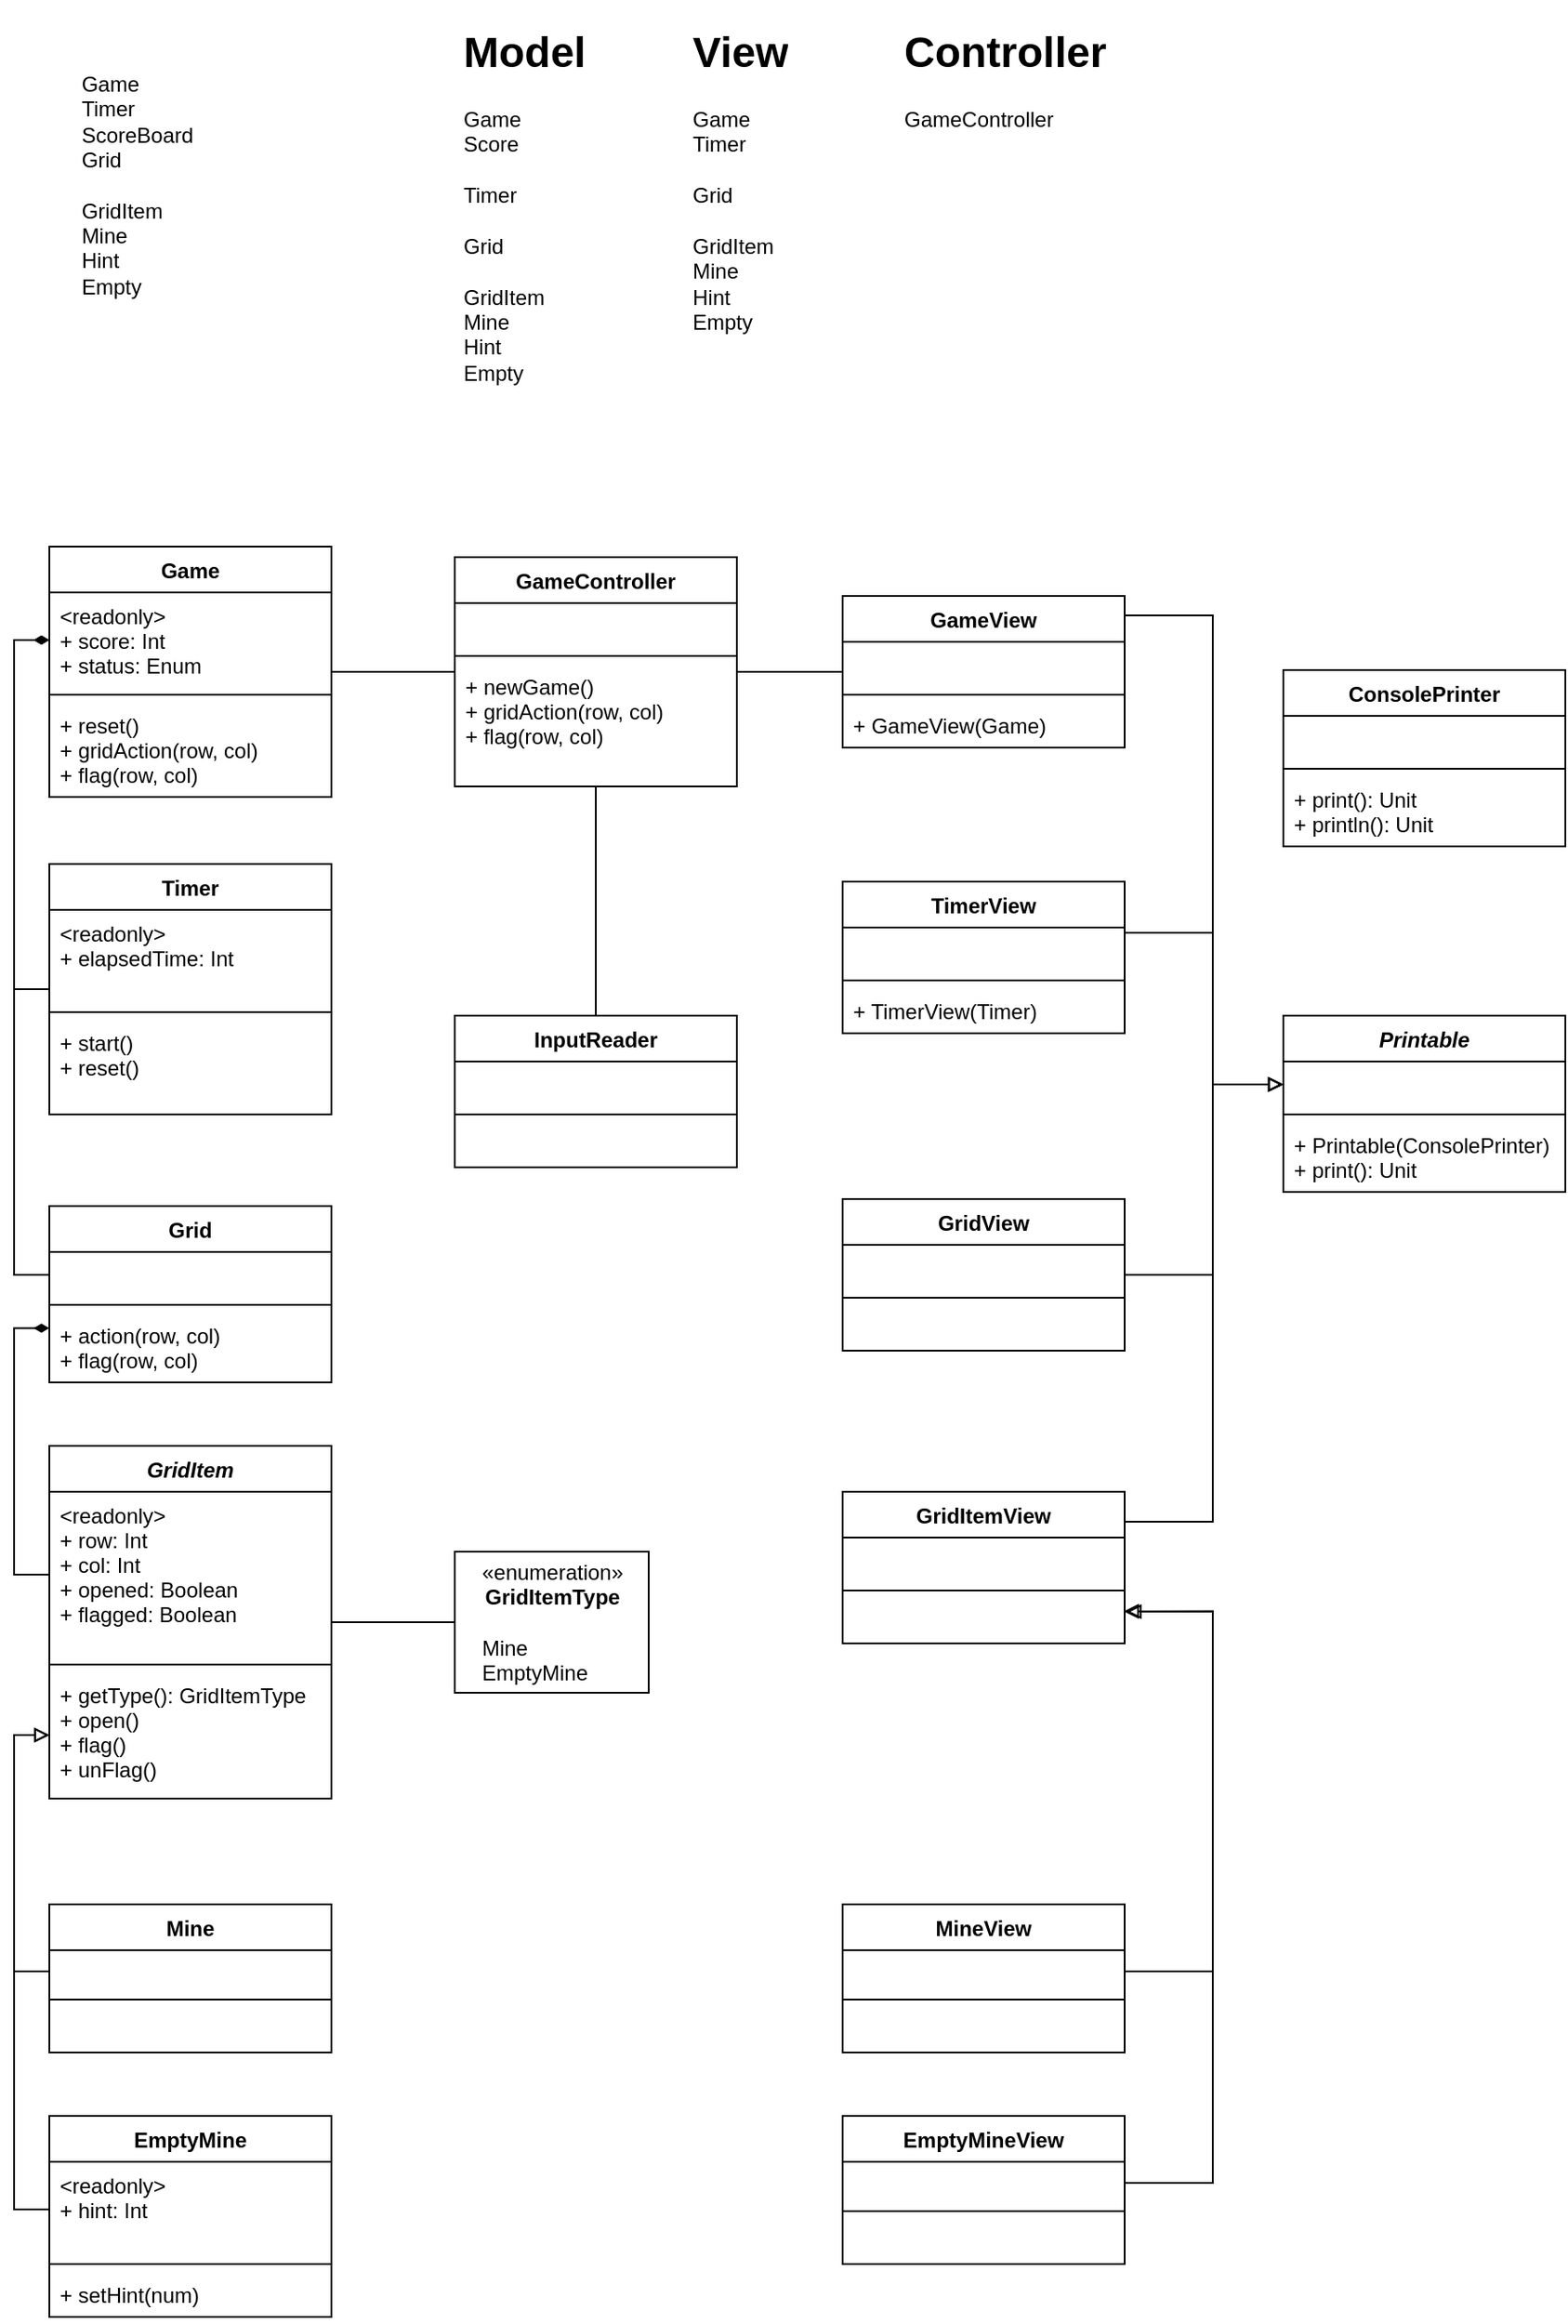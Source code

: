 <mxfile version="14.1.8" type="device"><diagram id="C5RBs43oDa-KdzZeNtuy" name="Page-1"><mxGraphModel dx="475" dy="287" grid="1" gridSize="10" guides="1" tooltips="1" connect="1" arrows="1" fold="1" page="1" pageScale="1" pageWidth="827" pageHeight="1169" math="0" shadow="0"><root><mxCell id="WIyWlLk6GJQsqaUBKTNV-0"/><mxCell id="WIyWlLk6GJQsqaUBKTNV-1" parent="WIyWlLk6GJQsqaUBKTNV-0"/><mxCell id="iQC2p1qZaE9Gh_oMtSHj-0" value="&lt;h1&gt;Model&lt;/h1&gt;&lt;div&gt;Game&lt;/div&gt;&lt;div&gt;Score&lt;/div&gt;&lt;div&gt;&lt;br&gt;&lt;/div&gt;&lt;div&gt;Timer&lt;/div&gt;&lt;div&gt;&lt;br&gt;&lt;/div&gt;&lt;div&gt;Grid&lt;/div&gt;&lt;div&gt;&lt;br&gt;&lt;/div&gt;&lt;div&gt;GridItem&lt;/div&gt;&lt;div&gt;Mine&lt;/div&gt;&lt;div&gt;Hint&lt;/div&gt;&lt;div&gt;Empty&lt;/div&gt;" style="text;html=1;strokeColor=none;fillColor=none;spacing=5;spacingTop=-20;whiteSpace=wrap;overflow=hidden;rounded=0;" vertex="1" parent="WIyWlLk6GJQsqaUBKTNV-1"><mxGeometry x="320" y="80" width="130" height="230" as="geometry"/></mxCell><mxCell id="iQC2p1qZaE9Gh_oMtSHj-1" value="&lt;div style=&quot;text-align: left&quot;&gt;Game&lt;/div&gt;&lt;div style=&quot;text-align: left&quot;&gt;Timer&lt;/div&gt;&lt;div style=&quot;text-align: left&quot;&gt;ScoreBoard&lt;/div&gt;&lt;div style=&quot;text-align: left&quot;&gt;Grid&lt;/div&gt;&lt;div style=&quot;text-align: left&quot;&gt;&lt;br&gt;&lt;/div&gt;&lt;div style=&quot;text-align: left&quot;&gt;GridItem&lt;/div&gt;&lt;div style=&quot;text-align: left&quot;&gt;Mine&lt;/div&gt;&lt;div style=&quot;text-align: left&quot;&gt;Hint&lt;/div&gt;&lt;div style=&quot;text-align: left&quot;&gt;Empty&lt;/div&gt;" style="text;html=1;strokeColor=none;fillColor=none;align=center;verticalAlign=middle;whiteSpace=wrap;rounded=0;" vertex="1" parent="WIyWlLk6GJQsqaUBKTNV-1"><mxGeometry x="80" y="80" width="120" height="190" as="geometry"/></mxCell><mxCell id="iQC2p1qZaE9Gh_oMtSHj-2" value="&lt;h1&gt;View&lt;/h1&gt;&lt;div&gt;Game&lt;/div&gt;&lt;div&gt;Timer&lt;/div&gt;&lt;div&gt;&lt;br&gt;&lt;/div&gt;&lt;div&gt;Grid&lt;/div&gt;&lt;div&gt;&lt;br&gt;&lt;/div&gt;&lt;div&gt;GridItem&lt;/div&gt;&lt;div&gt;Mine&lt;/div&gt;&lt;div&gt;Hint&lt;/div&gt;&lt;div&gt;Empty&lt;/div&gt;" style="text;html=1;strokeColor=none;fillColor=none;spacing=5;spacingTop=-20;whiteSpace=wrap;overflow=hidden;rounded=0;" vertex="1" parent="WIyWlLk6GJQsqaUBKTNV-1"><mxGeometry x="450" y="80" width="130" height="200" as="geometry"/></mxCell><mxCell id="iQC2p1qZaE9Gh_oMtSHj-3" value="&lt;h1&gt;Controller&lt;/h1&gt;&lt;div&gt;GameController&lt;/div&gt;" style="text;html=1;strokeColor=none;fillColor=none;spacing=5;spacingTop=-20;whiteSpace=wrap;overflow=hidden;rounded=0;" vertex="1" parent="WIyWlLk6GJQsqaUBKTNV-1"><mxGeometry x="570" y="80" width="130" height="120" as="geometry"/></mxCell><mxCell id="iQC2p1qZaE9Gh_oMtSHj-4" value="Game" style="swimlane;fontStyle=1;align=center;verticalAlign=top;childLayout=stackLayout;horizontal=1;startSize=26;horizontalStack=0;resizeParent=1;resizeParentMax=0;resizeLast=0;collapsible=1;marginBottom=0;" vertex="1" parent="WIyWlLk6GJQsqaUBKTNV-1"><mxGeometry x="90" y="380" width="160" height="142" as="geometry"/></mxCell><mxCell id="iQC2p1qZaE9Gh_oMtSHj-5" value="&lt;readonly&gt;&#10;+ score: Int&#10;+ status: Enum" style="text;strokeColor=none;fillColor=none;align=left;verticalAlign=top;spacingLeft=4;spacingRight=4;overflow=hidden;rotatable=0;points=[[0,0.5],[1,0.5]];portConstraint=eastwest;" vertex="1" parent="iQC2p1qZaE9Gh_oMtSHj-4"><mxGeometry y="26" width="160" height="54" as="geometry"/></mxCell><mxCell id="iQC2p1qZaE9Gh_oMtSHj-6" value="" style="line;strokeWidth=1;fillColor=none;align=left;verticalAlign=middle;spacingTop=-1;spacingLeft=3;spacingRight=3;rotatable=0;labelPosition=right;points=[];portConstraint=eastwest;" vertex="1" parent="iQC2p1qZaE9Gh_oMtSHj-4"><mxGeometry y="80" width="160" height="8" as="geometry"/></mxCell><mxCell id="iQC2p1qZaE9Gh_oMtSHj-7" value="+ reset()&#10;+ gridAction(row, col)&#10;+ flag(row, col)" style="text;strokeColor=none;fillColor=none;align=left;verticalAlign=top;spacingLeft=4;spacingRight=4;overflow=hidden;rotatable=0;points=[[0,0.5],[1,0.5]];portConstraint=eastwest;" vertex="1" parent="iQC2p1qZaE9Gh_oMtSHj-4"><mxGeometry y="88" width="160" height="54" as="geometry"/></mxCell><mxCell id="iQC2p1qZaE9Gh_oMtSHj-72" style="edgeStyle=orthogonalEdgeStyle;rounded=0;orthogonalLoop=1;jettySize=auto;html=1;entryX=0;entryY=0.5;entryDx=0;entryDy=0;endArrow=diamondThin;endFill=1;" edge="1" parent="WIyWlLk6GJQsqaUBKTNV-1" source="iQC2p1qZaE9Gh_oMtSHj-12" target="iQC2p1qZaE9Gh_oMtSHj-5"><mxGeometry relative="1" as="geometry"><Array as="points"><mxPoint x="70" y="631"/><mxPoint x="70" y="433"/></Array></mxGeometry></mxCell><mxCell id="iQC2p1qZaE9Gh_oMtSHj-12" value="Timer" style="swimlane;fontStyle=1;align=center;verticalAlign=top;childLayout=stackLayout;horizontal=1;startSize=26;horizontalStack=0;resizeParent=1;resizeParentMax=0;resizeLast=0;collapsible=1;marginBottom=0;" vertex="1" parent="WIyWlLk6GJQsqaUBKTNV-1"><mxGeometry x="90" y="560" width="160" height="142" as="geometry"/></mxCell><mxCell id="iQC2p1qZaE9Gh_oMtSHj-13" value="&lt;readonly&gt;&#10;+ elapsedTime: Int" style="text;strokeColor=none;fillColor=none;align=left;verticalAlign=top;spacingLeft=4;spacingRight=4;overflow=hidden;rotatable=0;points=[[0,0.5],[1,0.5]];portConstraint=eastwest;" vertex="1" parent="iQC2p1qZaE9Gh_oMtSHj-12"><mxGeometry y="26" width="160" height="54" as="geometry"/></mxCell><mxCell id="iQC2p1qZaE9Gh_oMtSHj-14" value="" style="line;strokeWidth=1;fillColor=none;align=left;verticalAlign=middle;spacingTop=-1;spacingLeft=3;spacingRight=3;rotatable=0;labelPosition=right;points=[];portConstraint=eastwest;" vertex="1" parent="iQC2p1qZaE9Gh_oMtSHj-12"><mxGeometry y="80" width="160" height="8" as="geometry"/></mxCell><mxCell id="iQC2p1qZaE9Gh_oMtSHj-15" value="+ start()&#10;+ reset()" style="text;strokeColor=none;fillColor=none;align=left;verticalAlign=top;spacingLeft=4;spacingRight=4;overflow=hidden;rotatable=0;points=[[0,0.5],[1,0.5]];portConstraint=eastwest;" vertex="1" parent="iQC2p1qZaE9Gh_oMtSHj-12"><mxGeometry y="88" width="160" height="54" as="geometry"/></mxCell><mxCell id="iQC2p1qZaE9Gh_oMtSHj-26" value="GridItem" style="swimlane;fontStyle=3;align=center;verticalAlign=top;childLayout=stackLayout;horizontal=1;startSize=26;horizontalStack=0;resizeParent=1;resizeParentMax=0;resizeLast=0;collapsible=1;marginBottom=0;" vertex="1" parent="WIyWlLk6GJQsqaUBKTNV-1"><mxGeometry x="90" y="890" width="160" height="200" as="geometry"/></mxCell><mxCell id="iQC2p1qZaE9Gh_oMtSHj-27" value="&lt;readonly&gt;&#10;+ row: Int&#10;+ col: Int&#10;+ opened: Boolean&#10;+ flagged: Boolean" style="text;strokeColor=none;fillColor=none;align=left;verticalAlign=top;spacingLeft=4;spacingRight=4;overflow=hidden;rotatable=0;points=[[0,0.5],[1,0.5]];portConstraint=eastwest;" vertex="1" parent="iQC2p1qZaE9Gh_oMtSHj-26"><mxGeometry y="26" width="160" height="94" as="geometry"/></mxCell><mxCell id="iQC2p1qZaE9Gh_oMtSHj-28" value="" style="line;strokeWidth=1;fillColor=none;align=left;verticalAlign=middle;spacingTop=-1;spacingLeft=3;spacingRight=3;rotatable=0;labelPosition=right;points=[];portConstraint=eastwest;" vertex="1" parent="iQC2p1qZaE9Gh_oMtSHj-26"><mxGeometry y="120" width="160" height="8" as="geometry"/></mxCell><mxCell id="iQC2p1qZaE9Gh_oMtSHj-29" value="+ getType(): GridItemType&#10;+ open()&#10;+ flag()&#10;+ unFlag()&#10;" style="text;strokeColor=none;fillColor=none;align=left;verticalAlign=top;spacingLeft=4;spacingRight=4;overflow=hidden;rotatable=0;points=[[0,0.5],[1,0.5]];portConstraint=eastwest;" vertex="1" parent="iQC2p1qZaE9Gh_oMtSHj-26"><mxGeometry y="128" width="160" height="72" as="geometry"/></mxCell><mxCell id="iQC2p1qZaE9Gh_oMtSHj-32" value="Grid" style="swimlane;fontStyle=1;align=center;verticalAlign=top;childLayout=stackLayout;horizontal=1;startSize=26;horizontalStack=0;resizeParent=1;resizeParentMax=0;resizeLast=0;collapsible=1;marginBottom=0;" vertex="1" parent="WIyWlLk6GJQsqaUBKTNV-1"><mxGeometry x="90" y="754" width="160" height="100" as="geometry"/></mxCell><mxCell id="iQC2p1qZaE9Gh_oMtSHj-33" value=" " style="text;strokeColor=none;fillColor=none;align=left;verticalAlign=top;spacingLeft=4;spacingRight=4;overflow=hidden;rotatable=0;points=[[0,0.5],[1,0.5]];portConstraint=eastwest;" vertex="1" parent="iQC2p1qZaE9Gh_oMtSHj-32"><mxGeometry y="26" width="160" height="26" as="geometry"/></mxCell><mxCell id="iQC2p1qZaE9Gh_oMtSHj-34" value="" style="line;strokeWidth=1;fillColor=none;align=left;verticalAlign=middle;spacingTop=-1;spacingLeft=3;spacingRight=3;rotatable=0;labelPosition=right;points=[];portConstraint=eastwest;" vertex="1" parent="iQC2p1qZaE9Gh_oMtSHj-32"><mxGeometry y="52" width="160" height="8" as="geometry"/></mxCell><mxCell id="iQC2p1qZaE9Gh_oMtSHj-35" value="+ action(row, col)&#10;+ flag(row, col)" style="text;strokeColor=none;fillColor=none;align=left;verticalAlign=top;spacingLeft=4;spacingRight=4;overflow=hidden;rotatable=0;points=[[0,0.5],[1,0.5]];portConstraint=eastwest;" vertex="1" parent="iQC2p1qZaE9Gh_oMtSHj-32"><mxGeometry y="60" width="160" height="40" as="geometry"/></mxCell><mxCell id="iQC2p1qZaE9Gh_oMtSHj-36" value="Mine" style="swimlane;fontStyle=1;align=center;verticalAlign=top;childLayout=stackLayout;horizontal=1;startSize=26;horizontalStack=0;resizeParent=1;resizeParentMax=0;resizeLast=0;collapsible=1;marginBottom=0;" vertex="1" parent="WIyWlLk6GJQsqaUBKTNV-1"><mxGeometry x="90" y="1150" width="160" height="84" as="geometry"/></mxCell><mxCell id="iQC2p1qZaE9Gh_oMtSHj-37" value=" " style="text;strokeColor=none;fillColor=none;align=left;verticalAlign=top;spacingLeft=4;spacingRight=4;overflow=hidden;rotatable=0;points=[[0,0.5],[1,0.5]];portConstraint=eastwest;" vertex="1" parent="iQC2p1qZaE9Gh_oMtSHj-36"><mxGeometry y="26" width="160" height="24" as="geometry"/></mxCell><mxCell id="iQC2p1qZaE9Gh_oMtSHj-38" value="" style="line;strokeWidth=1;fillColor=none;align=left;verticalAlign=middle;spacingTop=-1;spacingLeft=3;spacingRight=3;rotatable=0;labelPosition=right;points=[];portConstraint=eastwest;" vertex="1" parent="iQC2p1qZaE9Gh_oMtSHj-36"><mxGeometry y="50" width="160" height="8" as="geometry"/></mxCell><mxCell id="iQC2p1qZaE9Gh_oMtSHj-39" value=" " style="text;strokeColor=none;fillColor=none;align=left;verticalAlign=top;spacingLeft=4;spacingRight=4;overflow=hidden;rotatable=0;points=[[0,0.5],[1,0.5]];portConstraint=eastwest;" vertex="1" parent="iQC2p1qZaE9Gh_oMtSHj-36"><mxGeometry y="58" width="160" height="26" as="geometry"/></mxCell><mxCell id="iQC2p1qZaE9Gh_oMtSHj-40" value="EmptyMine" style="swimlane;fontStyle=1;align=center;verticalAlign=top;childLayout=stackLayout;horizontal=1;startSize=26;horizontalStack=0;resizeParent=1;resizeParentMax=0;resizeLast=0;collapsible=1;marginBottom=0;" vertex="1" parent="WIyWlLk6GJQsqaUBKTNV-1"><mxGeometry x="90" y="1270" width="160" height="114" as="geometry"/></mxCell><mxCell id="iQC2p1qZaE9Gh_oMtSHj-41" value="&lt;readonly&gt;&#10;+ hint: Int" style="text;strokeColor=none;fillColor=none;align=left;verticalAlign=top;spacingLeft=4;spacingRight=4;overflow=hidden;rotatable=0;points=[[0,0.5],[1,0.5]];portConstraint=eastwest;" vertex="1" parent="iQC2p1qZaE9Gh_oMtSHj-40"><mxGeometry y="26" width="160" height="54" as="geometry"/></mxCell><mxCell id="iQC2p1qZaE9Gh_oMtSHj-42" value="" style="line;strokeWidth=1;fillColor=none;align=left;verticalAlign=middle;spacingTop=-1;spacingLeft=3;spacingRight=3;rotatable=0;labelPosition=right;points=[];portConstraint=eastwest;" vertex="1" parent="iQC2p1qZaE9Gh_oMtSHj-40"><mxGeometry y="80" width="160" height="8" as="geometry"/></mxCell><mxCell id="iQC2p1qZaE9Gh_oMtSHj-43" value="+ setHint(num)" style="text;strokeColor=none;fillColor=none;align=left;verticalAlign=top;spacingLeft=4;spacingRight=4;overflow=hidden;rotatable=0;points=[[0,0.5],[1,0.5]];portConstraint=eastwest;" vertex="1" parent="iQC2p1qZaE9Gh_oMtSHj-40"><mxGeometry y="88" width="160" height="26" as="geometry"/></mxCell><mxCell id="iQC2p1qZaE9Gh_oMtSHj-44" value="ConsolePrinter" style="swimlane;fontStyle=1;align=center;verticalAlign=top;childLayout=stackLayout;horizontal=1;startSize=26;horizontalStack=0;resizeParent=1;resizeParentMax=0;resizeLast=0;collapsible=1;marginBottom=0;" vertex="1" parent="WIyWlLk6GJQsqaUBKTNV-1"><mxGeometry x="790" y="450" width="160" height="100" as="geometry"/></mxCell><mxCell id="iQC2p1qZaE9Gh_oMtSHj-45" value=" " style="text;strokeColor=none;fillColor=none;align=left;verticalAlign=top;spacingLeft=4;spacingRight=4;overflow=hidden;rotatable=0;points=[[0,0.5],[1,0.5]];portConstraint=eastwest;" vertex="1" parent="iQC2p1qZaE9Gh_oMtSHj-44"><mxGeometry y="26" width="160" height="26" as="geometry"/></mxCell><mxCell id="iQC2p1qZaE9Gh_oMtSHj-46" value="" style="line;strokeWidth=1;fillColor=none;align=left;verticalAlign=middle;spacingTop=-1;spacingLeft=3;spacingRight=3;rotatable=0;labelPosition=right;points=[];portConstraint=eastwest;" vertex="1" parent="iQC2p1qZaE9Gh_oMtSHj-44"><mxGeometry y="52" width="160" height="8" as="geometry"/></mxCell><mxCell id="iQC2p1qZaE9Gh_oMtSHj-47" value="+ print(): Unit&#10;+ println(): Unit" style="text;strokeColor=none;fillColor=none;align=left;verticalAlign=top;spacingLeft=4;spacingRight=4;overflow=hidden;rotatable=0;points=[[0,0.5],[1,0.5]];portConstraint=eastwest;" vertex="1" parent="iQC2p1qZaE9Gh_oMtSHj-44"><mxGeometry y="60" width="160" height="40" as="geometry"/></mxCell><mxCell id="iQC2p1qZaE9Gh_oMtSHj-48" value="Printable" style="swimlane;fontStyle=3;align=center;verticalAlign=top;childLayout=stackLayout;horizontal=1;startSize=26;horizontalStack=0;resizeParent=1;resizeParentMax=0;resizeLast=0;collapsible=1;marginBottom=0;" vertex="1" parent="WIyWlLk6GJQsqaUBKTNV-1"><mxGeometry x="790" y="646" width="160" height="100" as="geometry"/></mxCell><mxCell id="iQC2p1qZaE9Gh_oMtSHj-49" value=" " style="text;strokeColor=none;fillColor=none;align=left;verticalAlign=top;spacingLeft=4;spacingRight=4;overflow=hidden;rotatable=0;points=[[0,0.5],[1,0.5]];portConstraint=eastwest;" vertex="1" parent="iQC2p1qZaE9Gh_oMtSHj-48"><mxGeometry y="26" width="160" height="26" as="geometry"/></mxCell><mxCell id="iQC2p1qZaE9Gh_oMtSHj-50" value="" style="line;strokeWidth=1;fillColor=none;align=left;verticalAlign=middle;spacingTop=-1;spacingLeft=3;spacingRight=3;rotatable=0;labelPosition=right;points=[];portConstraint=eastwest;" vertex="1" parent="iQC2p1qZaE9Gh_oMtSHj-48"><mxGeometry y="52" width="160" height="8" as="geometry"/></mxCell><mxCell id="iQC2p1qZaE9Gh_oMtSHj-51" value="+ Printable(ConsolePrinter)&#10;+ print(): Unit&#10;" style="text;strokeColor=none;fillColor=none;align=left;verticalAlign=top;spacingLeft=4;spacingRight=4;overflow=hidden;rotatable=0;points=[[0,0.5],[1,0.5]];portConstraint=eastwest;" vertex="1" parent="iQC2p1qZaE9Gh_oMtSHj-48"><mxGeometry y="60" width="160" height="40" as="geometry"/></mxCell><mxCell id="iQC2p1qZaE9Gh_oMtSHj-54" value="GameView" style="swimlane;fontStyle=1;align=center;verticalAlign=top;childLayout=stackLayout;horizontal=1;startSize=26;horizontalStack=0;resizeParent=1;resizeParentMax=0;resizeLast=0;collapsible=1;marginBottom=0;" vertex="1" parent="WIyWlLk6GJQsqaUBKTNV-1"><mxGeometry x="540" y="408" width="160" height="86" as="geometry"/></mxCell><mxCell id="iQC2p1qZaE9Gh_oMtSHj-55" value=" " style="text;strokeColor=none;fillColor=none;align=left;verticalAlign=top;spacingLeft=4;spacingRight=4;overflow=hidden;rotatable=0;points=[[0,0.5],[1,0.5]];portConstraint=eastwest;" vertex="1" parent="iQC2p1qZaE9Gh_oMtSHj-54"><mxGeometry y="26" width="160" height="26" as="geometry"/></mxCell><mxCell id="iQC2p1qZaE9Gh_oMtSHj-56" value="" style="line;strokeWidth=1;fillColor=none;align=left;verticalAlign=middle;spacingTop=-1;spacingLeft=3;spacingRight=3;rotatable=0;labelPosition=right;points=[];portConstraint=eastwest;" vertex="1" parent="iQC2p1qZaE9Gh_oMtSHj-54"><mxGeometry y="52" width="160" height="8" as="geometry"/></mxCell><mxCell id="iQC2p1qZaE9Gh_oMtSHj-57" value="+ GameView(Game)" style="text;strokeColor=none;fillColor=none;align=left;verticalAlign=top;spacingLeft=4;spacingRight=4;overflow=hidden;rotatable=0;points=[[0,0.5],[1,0.5]];portConstraint=eastwest;" vertex="1" parent="iQC2p1qZaE9Gh_oMtSHj-54"><mxGeometry y="60" width="160" height="26" as="geometry"/></mxCell><mxCell id="iQC2p1qZaE9Gh_oMtSHj-58" value="TimerView" style="swimlane;fontStyle=1;align=center;verticalAlign=top;childLayout=stackLayout;horizontal=1;startSize=26;horizontalStack=0;resizeParent=1;resizeParentMax=0;resizeLast=0;collapsible=1;marginBottom=0;" vertex="1" parent="WIyWlLk6GJQsqaUBKTNV-1"><mxGeometry x="540" y="570" width="160" height="86" as="geometry"/></mxCell><mxCell id="iQC2p1qZaE9Gh_oMtSHj-59" value=" " style="text;strokeColor=none;fillColor=none;align=left;verticalAlign=top;spacingLeft=4;spacingRight=4;overflow=hidden;rotatable=0;points=[[0,0.5],[1,0.5]];portConstraint=eastwest;" vertex="1" parent="iQC2p1qZaE9Gh_oMtSHj-58"><mxGeometry y="26" width="160" height="26" as="geometry"/></mxCell><mxCell id="iQC2p1qZaE9Gh_oMtSHj-60" value="" style="line;strokeWidth=1;fillColor=none;align=left;verticalAlign=middle;spacingTop=-1;spacingLeft=3;spacingRight=3;rotatable=0;labelPosition=right;points=[];portConstraint=eastwest;" vertex="1" parent="iQC2p1qZaE9Gh_oMtSHj-58"><mxGeometry y="52" width="160" height="8" as="geometry"/></mxCell><mxCell id="iQC2p1qZaE9Gh_oMtSHj-61" value="+ TimerView(Timer)" style="text;strokeColor=none;fillColor=none;align=left;verticalAlign=top;spacingLeft=4;spacingRight=4;overflow=hidden;rotatable=0;points=[[0,0.5],[1,0.5]];portConstraint=eastwest;" vertex="1" parent="iQC2p1qZaE9Gh_oMtSHj-58"><mxGeometry y="60" width="160" height="26" as="geometry"/></mxCell><mxCell id="iQC2p1qZaE9Gh_oMtSHj-62" value="GridView" style="swimlane;fontStyle=1;align=center;verticalAlign=top;childLayout=stackLayout;horizontal=1;startSize=26;horizontalStack=0;resizeParent=1;resizeParentMax=0;resizeLast=0;collapsible=1;marginBottom=0;" vertex="1" parent="WIyWlLk6GJQsqaUBKTNV-1"><mxGeometry x="540" y="750" width="160" height="86" as="geometry"/></mxCell><mxCell id="iQC2p1qZaE9Gh_oMtSHj-63" value=" " style="text;strokeColor=none;fillColor=none;align=left;verticalAlign=top;spacingLeft=4;spacingRight=4;overflow=hidden;rotatable=0;points=[[0,0.5],[1,0.5]];portConstraint=eastwest;" vertex="1" parent="iQC2p1qZaE9Gh_oMtSHj-62"><mxGeometry y="26" width="160" height="26" as="geometry"/></mxCell><mxCell id="iQC2p1qZaE9Gh_oMtSHj-64" value="" style="line;strokeWidth=1;fillColor=none;align=left;verticalAlign=middle;spacingTop=-1;spacingLeft=3;spacingRight=3;rotatable=0;labelPosition=right;points=[];portConstraint=eastwest;" vertex="1" parent="iQC2p1qZaE9Gh_oMtSHj-62"><mxGeometry y="52" width="160" height="8" as="geometry"/></mxCell><mxCell id="iQC2p1qZaE9Gh_oMtSHj-65" value=" " style="text;strokeColor=none;fillColor=none;align=left;verticalAlign=top;spacingLeft=4;spacingRight=4;overflow=hidden;rotatable=0;points=[[0,0.5],[1,0.5]];portConstraint=eastwest;" vertex="1" parent="iQC2p1qZaE9Gh_oMtSHj-62"><mxGeometry y="60" width="160" height="26" as="geometry"/></mxCell><mxCell id="iQC2p1qZaE9Gh_oMtSHj-81" style="edgeStyle=orthogonalEdgeStyle;rounded=0;orthogonalLoop=1;jettySize=auto;html=1;endArrow=block;endFill=0;entryX=0;entryY=0.5;entryDx=0;entryDy=0;" edge="1" parent="WIyWlLk6GJQsqaUBKTNV-1" source="iQC2p1qZaE9Gh_oMtSHj-66" target="iQC2p1qZaE9Gh_oMtSHj-49"><mxGeometry relative="1" as="geometry"><mxPoint x="790" y="680" as="targetPoint"/><Array as="points"><mxPoint x="750" y="933"/><mxPoint x="750" y="685"/></Array></mxGeometry></mxCell><mxCell id="iQC2p1qZaE9Gh_oMtSHj-66" value="GridItemView" style="swimlane;fontStyle=1;align=center;verticalAlign=top;childLayout=stackLayout;horizontal=1;startSize=26;horizontalStack=0;resizeParent=1;resizeParentMax=0;resizeLast=0;collapsible=1;marginBottom=0;" vertex="1" parent="WIyWlLk6GJQsqaUBKTNV-1"><mxGeometry x="540" y="916" width="160" height="86" as="geometry"/></mxCell><mxCell id="iQC2p1qZaE9Gh_oMtSHj-67" value=" " style="text;strokeColor=none;fillColor=none;align=left;verticalAlign=top;spacingLeft=4;spacingRight=4;overflow=hidden;rotatable=0;points=[[0,0.5],[1,0.5]];portConstraint=eastwest;" vertex="1" parent="iQC2p1qZaE9Gh_oMtSHj-66"><mxGeometry y="26" width="160" height="26" as="geometry"/></mxCell><mxCell id="iQC2p1qZaE9Gh_oMtSHj-68" value="" style="line;strokeWidth=1;fillColor=none;align=left;verticalAlign=middle;spacingTop=-1;spacingLeft=3;spacingRight=3;rotatable=0;labelPosition=right;points=[];portConstraint=eastwest;" vertex="1" parent="iQC2p1qZaE9Gh_oMtSHj-66"><mxGeometry y="52" width="160" height="8" as="geometry"/></mxCell><mxCell id="iQC2p1qZaE9Gh_oMtSHj-69" value=" " style="text;strokeColor=none;fillColor=none;align=left;verticalAlign=top;spacingLeft=4;spacingRight=4;overflow=hidden;rotatable=0;points=[[0,0.5],[1,0.5]];portConstraint=eastwest;" vertex="1" parent="iQC2p1qZaE9Gh_oMtSHj-66"><mxGeometry y="60" width="160" height="26" as="geometry"/></mxCell><mxCell id="iQC2p1qZaE9Gh_oMtSHj-73" style="edgeStyle=orthogonalEdgeStyle;rounded=0;orthogonalLoop=1;jettySize=auto;html=1;entryX=0;entryY=0.5;entryDx=0;entryDy=0;endArrow=diamondThin;endFill=1;exitX=0;exitY=0.5;exitDx=0;exitDy=0;" edge="1" parent="WIyWlLk6GJQsqaUBKTNV-1" source="iQC2p1qZaE9Gh_oMtSHj-33" target="iQC2p1qZaE9Gh_oMtSHj-5"><mxGeometry relative="1" as="geometry"><mxPoint x="100" y="641" as="sourcePoint"/><mxPoint x="100" y="443.0" as="targetPoint"/><Array as="points"><mxPoint x="70" y="793"/><mxPoint x="70" y="433"/></Array></mxGeometry></mxCell><mxCell id="iQC2p1qZaE9Gh_oMtSHj-74" style="edgeStyle=orthogonalEdgeStyle;rounded=0;orthogonalLoop=1;jettySize=auto;html=1;entryX=0;entryY=0.231;entryDx=0;entryDy=0;entryPerimeter=0;endArrow=diamondThin;endFill=1;" edge="1" parent="WIyWlLk6GJQsqaUBKTNV-1" source="iQC2p1qZaE9Gh_oMtSHj-27" target="iQC2p1qZaE9Gh_oMtSHj-35"><mxGeometry relative="1" as="geometry"/></mxCell><mxCell id="iQC2p1qZaE9Gh_oMtSHj-75" style="edgeStyle=orthogonalEdgeStyle;rounded=0;orthogonalLoop=1;jettySize=auto;html=1;entryX=0;entryY=0.5;entryDx=0;entryDy=0;endArrow=block;endFill=0;" edge="1" parent="WIyWlLk6GJQsqaUBKTNV-1" source="iQC2p1qZaE9Gh_oMtSHj-37" target="iQC2p1qZaE9Gh_oMtSHj-29"><mxGeometry relative="1" as="geometry"/></mxCell><mxCell id="iQC2p1qZaE9Gh_oMtSHj-76" style="edgeStyle=orthogonalEdgeStyle;rounded=0;orthogonalLoop=1;jettySize=auto;html=1;entryX=0;entryY=0.5;entryDx=0;entryDy=0;endArrow=block;endFill=0;" edge="1" parent="WIyWlLk6GJQsqaUBKTNV-1" source="iQC2p1qZaE9Gh_oMtSHj-41" target="iQC2p1qZaE9Gh_oMtSHj-29"><mxGeometry relative="1" as="geometry"/></mxCell><mxCell id="iQC2p1qZaE9Gh_oMtSHj-78" style="edgeStyle=orthogonalEdgeStyle;rounded=0;orthogonalLoop=1;jettySize=auto;html=1;entryX=0;entryY=0.5;entryDx=0;entryDy=0;endArrow=block;endFill=0;exitX=1;exitY=0.5;exitDx=0;exitDy=0;" edge="1" parent="WIyWlLk6GJQsqaUBKTNV-1" source="iQC2p1qZaE9Gh_oMtSHj-55" target="iQC2p1qZaE9Gh_oMtSHj-49"><mxGeometry relative="1" as="geometry"><Array as="points"><mxPoint x="750" y="419"/><mxPoint x="750" y="685"/></Array></mxGeometry></mxCell><mxCell id="iQC2p1qZaE9Gh_oMtSHj-79" style="edgeStyle=orthogonalEdgeStyle;rounded=0;orthogonalLoop=1;jettySize=auto;html=1;endArrow=block;endFill=0;entryX=0;entryY=0.5;entryDx=0;entryDy=0;" edge="1" parent="WIyWlLk6GJQsqaUBKTNV-1" source="iQC2p1qZaE9Gh_oMtSHj-58" target="iQC2p1qZaE9Gh_oMtSHj-49"><mxGeometry relative="1" as="geometry"><mxPoint x="790" y="690" as="targetPoint"/><Array as="points"><mxPoint x="750" y="599"/><mxPoint x="750" y="685"/></Array></mxGeometry></mxCell><mxCell id="iQC2p1qZaE9Gh_oMtSHj-80" style="edgeStyle=orthogonalEdgeStyle;rounded=0;orthogonalLoop=1;jettySize=auto;html=1;endArrow=block;endFill=0;entryX=0;entryY=0.5;entryDx=0;entryDy=0;" edge="1" parent="WIyWlLk6GJQsqaUBKTNV-1" source="iQC2p1qZaE9Gh_oMtSHj-63" target="iQC2p1qZaE9Gh_oMtSHj-49"><mxGeometry relative="1" as="geometry"><mxPoint x="790" y="680" as="targetPoint"/><Array as="points"><mxPoint x="750" y="793"/><mxPoint x="750" y="685"/></Array></mxGeometry></mxCell><mxCell id="iQC2p1qZaE9Gh_oMtSHj-94" style="edgeStyle=orthogonalEdgeStyle;rounded=0;orthogonalLoop=1;jettySize=auto;html=1;endArrow=none;endFill=0;" edge="1" parent="WIyWlLk6GJQsqaUBKTNV-1" source="iQC2p1qZaE9Gh_oMtSHj-86" target="iQC2p1qZaE9Gh_oMtSHj-4"><mxGeometry relative="1" as="geometry"/></mxCell><mxCell id="iQC2p1qZaE9Gh_oMtSHj-86" value="GameController" style="swimlane;fontStyle=1;align=center;verticalAlign=top;childLayout=stackLayout;horizontal=1;startSize=26;horizontalStack=0;resizeParent=1;resizeParentMax=0;resizeLast=0;collapsible=1;marginBottom=0;" vertex="1" parent="WIyWlLk6GJQsqaUBKTNV-1"><mxGeometry x="320" y="386" width="160" height="130" as="geometry"/></mxCell><mxCell id="iQC2p1qZaE9Gh_oMtSHj-87" value=" " style="text;strokeColor=none;fillColor=none;align=left;verticalAlign=top;spacingLeft=4;spacingRight=4;overflow=hidden;rotatable=0;points=[[0,0.5],[1,0.5]];portConstraint=eastwest;" vertex="1" parent="iQC2p1qZaE9Gh_oMtSHj-86"><mxGeometry y="26" width="160" height="26" as="geometry"/></mxCell><mxCell id="iQC2p1qZaE9Gh_oMtSHj-88" value="" style="line;strokeWidth=1;fillColor=none;align=left;verticalAlign=middle;spacingTop=-1;spacingLeft=3;spacingRight=3;rotatable=0;labelPosition=right;points=[];portConstraint=eastwest;" vertex="1" parent="iQC2p1qZaE9Gh_oMtSHj-86"><mxGeometry y="52" width="160" height="8" as="geometry"/></mxCell><mxCell id="iQC2p1qZaE9Gh_oMtSHj-89" value="+ newGame()&#10;+ gridAction(row, col)&#10;+ flag(row, col)" style="text;strokeColor=none;fillColor=none;align=left;verticalAlign=top;spacingLeft=4;spacingRight=4;overflow=hidden;rotatable=0;points=[[0,0.5],[1,0.5]];portConstraint=eastwest;" vertex="1" parent="iQC2p1qZaE9Gh_oMtSHj-86"><mxGeometry y="60" width="160" height="70" as="geometry"/></mxCell><mxCell id="iQC2p1qZaE9Gh_oMtSHj-96" style="edgeStyle=orthogonalEdgeStyle;rounded=0;orthogonalLoop=1;jettySize=auto;html=1;endArrow=none;endFill=0;" edge="1" parent="WIyWlLk6GJQsqaUBKTNV-1" source="iQC2p1qZaE9Gh_oMtSHj-90" target="iQC2p1qZaE9Gh_oMtSHj-86"><mxGeometry relative="1" as="geometry"/></mxCell><mxCell id="iQC2p1qZaE9Gh_oMtSHj-90" value="InputReader" style="swimlane;fontStyle=1;align=center;verticalAlign=top;childLayout=stackLayout;horizontal=1;startSize=26;horizontalStack=0;resizeParent=1;resizeParentMax=0;resizeLast=0;collapsible=1;marginBottom=0;" vertex="1" parent="WIyWlLk6GJQsqaUBKTNV-1"><mxGeometry x="320" y="646" width="160" height="86" as="geometry"/></mxCell><mxCell id="iQC2p1qZaE9Gh_oMtSHj-91" value=" " style="text;strokeColor=none;fillColor=none;align=left;verticalAlign=top;spacingLeft=4;spacingRight=4;overflow=hidden;rotatable=0;points=[[0,0.5],[1,0.5]];portConstraint=eastwest;" vertex="1" parent="iQC2p1qZaE9Gh_oMtSHj-90"><mxGeometry y="26" width="160" height="26" as="geometry"/></mxCell><mxCell id="iQC2p1qZaE9Gh_oMtSHj-92" value="" style="line;strokeWidth=1;fillColor=none;align=left;verticalAlign=middle;spacingTop=-1;spacingLeft=3;spacingRight=3;rotatable=0;labelPosition=right;points=[];portConstraint=eastwest;" vertex="1" parent="iQC2p1qZaE9Gh_oMtSHj-90"><mxGeometry y="52" width="160" height="8" as="geometry"/></mxCell><mxCell id="iQC2p1qZaE9Gh_oMtSHj-93" value=" " style="text;strokeColor=none;fillColor=none;align=left;verticalAlign=top;spacingLeft=4;spacingRight=4;overflow=hidden;rotatable=0;points=[[0,0.5],[1,0.5]];portConstraint=eastwest;" vertex="1" parent="iQC2p1qZaE9Gh_oMtSHj-90"><mxGeometry y="60" width="160" height="26" as="geometry"/></mxCell><mxCell id="iQC2p1qZaE9Gh_oMtSHj-95" style="edgeStyle=orthogonalEdgeStyle;rounded=0;orthogonalLoop=1;jettySize=auto;html=1;endArrow=none;endFill=0;" edge="1" parent="WIyWlLk6GJQsqaUBKTNV-1" source="iQC2p1qZaE9Gh_oMtSHj-89" target="iQC2p1qZaE9Gh_oMtSHj-54"><mxGeometry relative="1" as="geometry"><Array as="points"><mxPoint x="490" y="451"/><mxPoint x="490" y="451"/></Array></mxGeometry></mxCell><mxCell id="iQC2p1qZaE9Gh_oMtSHj-106" style="edgeStyle=orthogonalEdgeStyle;rounded=0;orthogonalLoop=1;jettySize=auto;html=1;endArrow=none;endFill=0;" edge="1" parent="WIyWlLk6GJQsqaUBKTNV-1" source="iQC2p1qZaE9Gh_oMtSHj-105" target="iQC2p1qZaE9Gh_oMtSHj-26"><mxGeometry relative="1" as="geometry"/></mxCell><mxCell id="iQC2p1qZaE9Gh_oMtSHj-105" value="«enumeration»&lt;br&gt;&lt;b&gt;GridItemType&lt;/b&gt;&lt;br&gt;&lt;div style=&quot;text-align: left&quot;&gt;&lt;span&gt;&lt;br&gt;&lt;/span&gt;&lt;/div&gt;&lt;div style=&quot;text-align: left&quot;&gt;&lt;span&gt;Mine&lt;/span&gt;&lt;/div&gt;&lt;div style=&quot;text-align: left&quot;&gt;EmptyMine&lt;/div&gt;" style="html=1;" vertex="1" parent="WIyWlLk6GJQsqaUBKTNV-1"><mxGeometry x="320" y="950" width="110" height="80" as="geometry"/></mxCell><mxCell id="iQC2p1qZaE9Gh_oMtSHj-115" style="edgeStyle=orthogonalEdgeStyle;rounded=0;orthogonalLoop=1;jettySize=auto;html=1;endArrow=block;endFill=0;exitX=1;exitY=0.5;exitDx=0;exitDy=0;" edge="1" parent="WIyWlLk6GJQsqaUBKTNV-1" source="iQC2p1qZaE9Gh_oMtSHj-108"><mxGeometry relative="1" as="geometry"><mxPoint x="701" y="984" as="targetPoint"/><Array as="points"><mxPoint x="750" y="1188"/><mxPoint x="750" y="984"/></Array></mxGeometry></mxCell><mxCell id="iQC2p1qZaE9Gh_oMtSHj-107" value="MineView" style="swimlane;fontStyle=1;align=center;verticalAlign=top;childLayout=stackLayout;horizontal=1;startSize=26;horizontalStack=0;resizeParent=1;resizeParentMax=0;resizeLast=0;collapsible=1;marginBottom=0;" vertex="1" parent="WIyWlLk6GJQsqaUBKTNV-1"><mxGeometry x="540" y="1150" width="160" height="84" as="geometry"/></mxCell><mxCell id="iQC2p1qZaE9Gh_oMtSHj-108" value=" " style="text;strokeColor=none;fillColor=none;align=left;verticalAlign=top;spacingLeft=4;spacingRight=4;overflow=hidden;rotatable=0;points=[[0,0.5],[1,0.5]];portConstraint=eastwest;" vertex="1" parent="iQC2p1qZaE9Gh_oMtSHj-107"><mxGeometry y="26" width="160" height="24" as="geometry"/></mxCell><mxCell id="iQC2p1qZaE9Gh_oMtSHj-109" value="" style="line;strokeWidth=1;fillColor=none;align=left;verticalAlign=middle;spacingTop=-1;spacingLeft=3;spacingRight=3;rotatable=0;labelPosition=right;points=[];portConstraint=eastwest;" vertex="1" parent="iQC2p1qZaE9Gh_oMtSHj-107"><mxGeometry y="50" width="160" height="8" as="geometry"/></mxCell><mxCell id="iQC2p1qZaE9Gh_oMtSHj-110" value=" " style="text;strokeColor=none;fillColor=none;align=left;verticalAlign=top;spacingLeft=4;spacingRight=4;overflow=hidden;rotatable=0;points=[[0,0.5],[1,0.5]];portConstraint=eastwest;" vertex="1" parent="iQC2p1qZaE9Gh_oMtSHj-107"><mxGeometry y="58" width="160" height="26" as="geometry"/></mxCell><mxCell id="iQC2p1qZaE9Gh_oMtSHj-111" value="EmptyMineView" style="swimlane;fontStyle=1;align=center;verticalAlign=top;childLayout=stackLayout;horizontal=1;startSize=26;horizontalStack=0;resizeParent=1;resizeParentMax=0;resizeLast=0;collapsible=1;marginBottom=0;" vertex="1" parent="WIyWlLk6GJQsqaUBKTNV-1"><mxGeometry x="540" y="1270" width="160" height="84" as="geometry"/></mxCell><mxCell id="iQC2p1qZaE9Gh_oMtSHj-112" value=" " style="text;strokeColor=none;fillColor=none;align=left;verticalAlign=top;spacingLeft=4;spacingRight=4;overflow=hidden;rotatable=0;points=[[0,0.5],[1,0.5]];portConstraint=eastwest;" vertex="1" parent="iQC2p1qZaE9Gh_oMtSHj-111"><mxGeometry y="26" width="160" height="24" as="geometry"/></mxCell><mxCell id="iQC2p1qZaE9Gh_oMtSHj-113" value="" style="line;strokeWidth=1;fillColor=none;align=left;verticalAlign=middle;spacingTop=-1;spacingLeft=3;spacingRight=3;rotatable=0;labelPosition=right;points=[];portConstraint=eastwest;" vertex="1" parent="iQC2p1qZaE9Gh_oMtSHj-111"><mxGeometry y="50" width="160" height="8" as="geometry"/></mxCell><mxCell id="iQC2p1qZaE9Gh_oMtSHj-114" value=" " style="text;strokeColor=none;fillColor=none;align=left;verticalAlign=top;spacingLeft=4;spacingRight=4;overflow=hidden;rotatable=0;points=[[0,0.5],[1,0.5]];portConstraint=eastwest;" vertex="1" parent="iQC2p1qZaE9Gh_oMtSHj-111"><mxGeometry y="58" width="160" height="26" as="geometry"/></mxCell><mxCell id="iQC2p1qZaE9Gh_oMtSHj-116" style="edgeStyle=orthogonalEdgeStyle;rounded=0;orthogonalLoop=1;jettySize=auto;html=1;entryX=0.997;entryY=0.301;entryDx=0;entryDy=0;entryPerimeter=0;endArrow=block;endFill=0;exitX=1;exitY=0.5;exitDx=0;exitDy=0;" edge="1" parent="WIyWlLk6GJQsqaUBKTNV-1" source="iQC2p1qZaE9Gh_oMtSHj-112" target="iQC2p1qZaE9Gh_oMtSHj-69"><mxGeometry relative="1" as="geometry"><Array as="points"><mxPoint x="750" y="1308"/><mxPoint x="750" y="984"/></Array></mxGeometry></mxCell></root></mxGraphModel></diagram></mxfile>